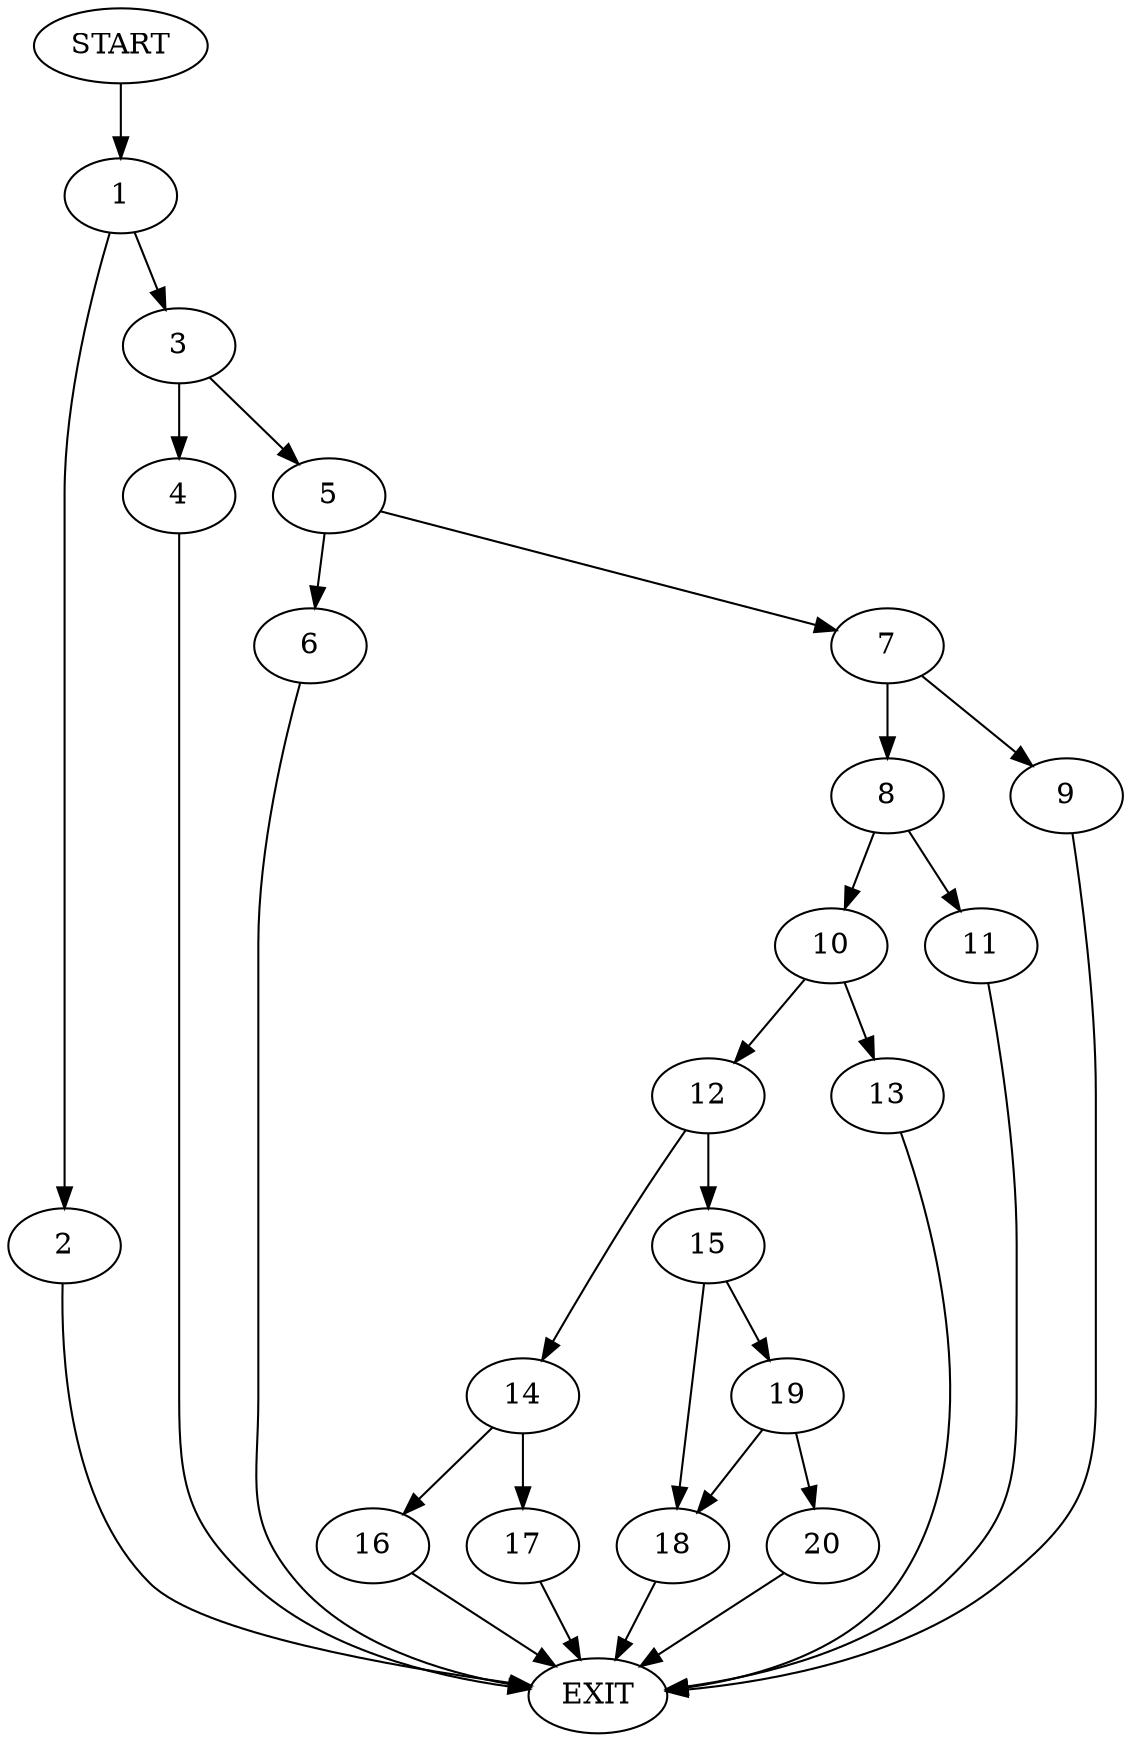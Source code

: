 digraph {
0 [label="START"]
21 [label="EXIT"]
0 -> 1
1 -> 2
1 -> 3
2 -> 21
3 -> 4
3 -> 5
4 -> 21
5 -> 6
5 -> 7
6 -> 21
7 -> 8
7 -> 9
9 -> 21
8 -> 10
8 -> 11
10 -> 12
10 -> 13
11 -> 21
12 -> 14
12 -> 15
13 -> 21
14 -> 16
14 -> 17
15 -> 18
15 -> 19
18 -> 21
19 -> 20
19 -> 18
20 -> 21
17 -> 21
16 -> 21
}
